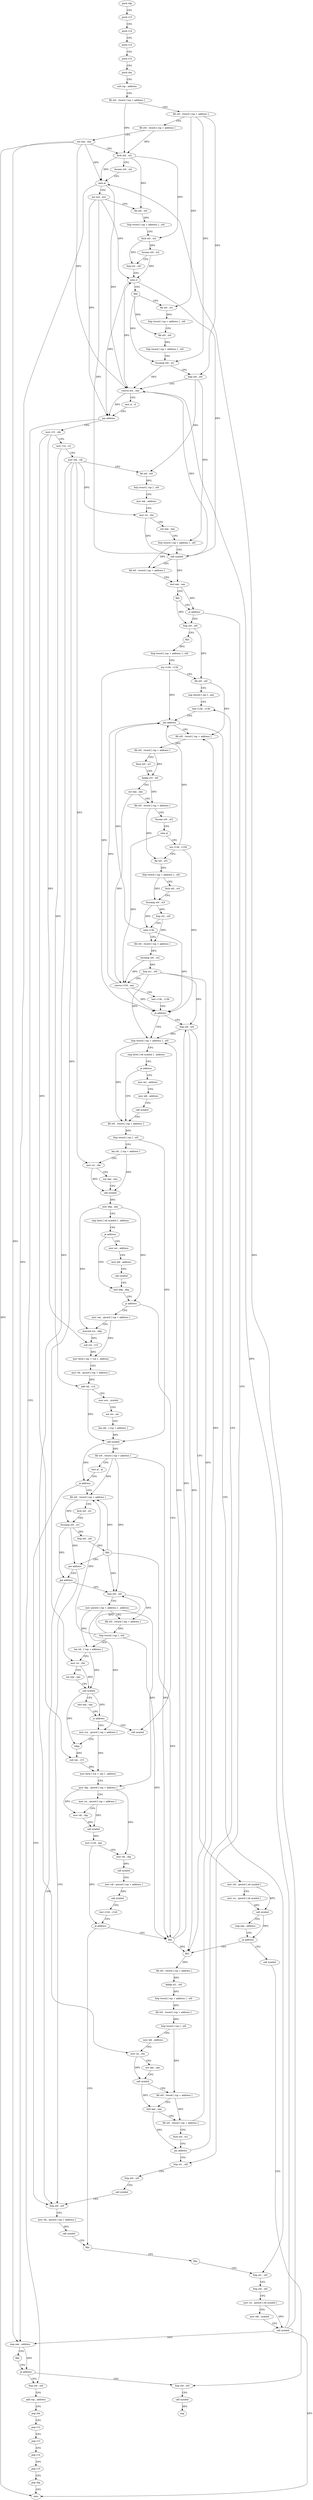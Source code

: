 digraph "func" {
"4205568" [label = "push rbp" ]
"4205569" [label = "push r15" ]
"4205571" [label = "push r14" ]
"4205573" [label = "push r13" ]
"4205575" [label = "push r12" ]
"4205577" [label = "push rbx" ]
"4205578" [label = "sub rsp , address" ]
"4205585" [label = "fld st0 , tword [ rsp + address ]" ]
"4205592" [label = "fld st0 , tword [ rsp + address ]" ]
"4205599" [label = "fld st0 , tword [ rsp + address ]" ]
"4205606" [label = "xor eax , eax" ]
"4205608" [label = "fxch st0 , st2" ]
"4205610" [label = "fucomi st0 , st2" ]
"4205612" [label = "seta al" ]
"4205615" [label = "xor ecx , ecx" ]
"4205617" [label = "fld st0 , st0" ]
"4205619" [label = "fstp tword [ rsp + address ] , st0" ]
"4205623" [label = "fxch st0 , st2" ]
"4205625" [label = "fucomi st0 , st2" ]
"4205627" [label = "fstp st2 , st0" ]
"4205629" [label = "seta cl" ]
"4205632" [label = "fldz" ]
"4205634" [label = "fld st0 , st1" ]
"4205636" [label = "fstp tword [ rsp + address ] , st0" ]
"4205640" [label = "fld st0 , st0" ]
"4205642" [label = "fstp tword [ rsp + address ] , st0" ]
"4205646" [label = "fucomip st0 , st1" ]
"4205648" [label = "fstp st0 , st0" ]
"4205650" [label = "cmova ecx , eax" ]
"4205653" [label = "test cl , cl" ]
"4205655" [label = "jne address" ]
"4206202" [label = "fstp st0 , st0" ]
"4205661" [label = "mov r15 , rdx" ]
"4206204" [label = "add rsp , address" ]
"4206211" [label = "pop rbx" ]
"4206212" [label = "pop r12" ]
"4206214" [label = "pop r13" ]
"4206216" [label = "pop r14" ]
"4206218" [label = "pop r15" ]
"4206220" [label = "pop rbp" ]
"4206221" [label = "retn" ]
"4205664" [label = "mov r14 , rsi" ]
"4205667" [label = "mov rbx , rdi" ]
"4205670" [label = "fld st0 , st0" ]
"4205672" [label = "fstp tword [ rsp ] , st0" ]
"4205675" [label = "mov edi , address" ]
"4205680" [label = "mov rsi , rbx" ]
"4205683" [label = "xor eax , eax" ]
"4205685" [label = "fstp tword [ rsp + address ] , st0" ]
"4205689" [label = "call symbol" ]
"4205694" [label = "fld st0 , tword [ rsp + address ]" ]
"4205698" [label = "test eax , eax" ]
"4205700" [label = "fldz" ]
"4205702" [label = "js address" ]
"4206149" [label = "fstp st1 , st0" ]
"4205708" [label = "fstp st0 , st0" ]
"4206151" [label = "fstp st0 , st0" ]
"4206153" [label = "call symbol" ]
"4206158" [label = "fstp st0 , st0" ]
"4205710" [label = "fld1" ]
"4205712" [label = "fstp tword [ rsp + address ] , st0" ]
"4205716" [label = "xor r13d , r13d" ]
"4205719" [label = "fld st0 , st0" ]
"4205721" [label = "nop dword [ rax ] , eax" ]
"4205728" [label = "test r13b , r13b" ]
"4206232" [label = "fstp st0 , st0" ]
"4206234" [label = "call symbol" ]
"4206239" [label = "nop" ]
"4206174" [label = "fstp st1 , st0" ]
"4206176" [label = "fstp st0 , st0" ]
"4206178" [label = "mov rsi , qword [ rel symbol ]" ]
"4206185" [label = "mov edi , symbol" ]
"4206190" [label = "call symbol" ]
"4206195" [label = "cmp eax , address" ]
"4206198" [label = "fldz" ]
"4206200" [label = "je address" ]
"4205737" [label = "fld st0 , tword [ rsp + address ]" ]
"4205741" [label = "fld st0 , tword [ rsp + address ]" ]
"4205745" [label = "fmul st0 , st1" ]
"4205747" [label = "faddp st3 , st0" ]
"4205749" [label = "xor eax , eax" ]
"4205751" [label = "fld st0 , tword [ rsp + address ]" ]
"4205755" [label = "fucomi st0 , st3" ]
"4205757" [label = "seta al" ]
"4205760" [label = "xor r13d , r13d" ]
"4205763" [label = "fld st0 , st3" ]
"4205765" [label = "fstp tword [ rsp + address ] , st0" ]
"4205769" [label = "fxch st0 , st3" ]
"4205771" [label = "fucomip st0 , st3" ]
"4205773" [label = "fstp st2 , st0" ]
"4205775" [label = "seta r13b" ]
"4205779" [label = "fld st0 , tword [ rsp + address ]" ]
"4205783" [label = "fucomip st0 , st2" ]
"4205785" [label = "fstp st1 , st0" ]
"4205787" [label = "cmova r13d , eax" ]
"4205791" [label = "test r13b , r13b" ]
"4205794" [label = "je address" ]
"4206067" [label = "fstp st0 , st0" ]
"4205800" [label = "fstp tword [ rsp + address ] , st0" ]
"4206069" [label = "mov rdi , qword [ rel symbol ]" ]
"4206076" [label = "mov rsi , qword [ rel symbol ]" ]
"4206083" [label = "call symbol" ]
"4206088" [label = "cmp eax , address" ]
"4206091" [label = "je address" ]
"4206227" [label = "call symbol" ]
"4206097" [label = "fld1" ]
"4205804" [label = "cmp byte [ rel symbol ] , address" ]
"4205811" [label = "je address" ]
"4205828" [label = "fld st0 , tword [ rsp + address ]" ]
"4205813" [label = "mov esi , address" ]
"4206099" [label = "fld st0 , tword [ rsp + address ]" ]
"4206103" [label = "faddp st1 , st0" ]
"4206105" [label = "fstp tword [ rsp + address ] , st0" ]
"4206109" [label = "fld st0 , tword [ rsp + address ]" ]
"4206113" [label = "fstp tword [ rsp ] , st0" ]
"4206116" [label = "mov edi , address" ]
"4206121" [label = "mov rsi , rbx" ]
"4206124" [label = "xor eax , eax" ]
"4206126" [label = "call symbol" ]
"4206131" [label = "fld st0 , tword [ rsp + address ]" ]
"4206135" [label = "test eax , eax" ]
"4206137" [label = "fld st0 , tword [ rsp + address ]" ]
"4206141" [label = "fxch st0 , st1" ]
"4206143" [label = "jns address" ]
"4205832" [label = "fstp tword [ rsp ] , st0" ]
"4205835" [label = "lea rdi , [ rsp + address ]" ]
"4205840" [label = "mov rsi , rbx" ]
"4205843" [label = "xor eax , eax" ]
"4205845" [label = "call symbol" ]
"4205850" [label = "mov ebp , eax" ]
"4205852" [label = "cmp byte [ rel symbol ] , address" ]
"4205859" [label = "je address" ]
"4205876" [label = "test ebp , ebp" ]
"4205861" [label = "mov esi , address" ]
"4205818" [label = "mov edi , address" ]
"4205823" [label = "call symbol" ]
"4205731" [label = "jne address" ]
"4205878" [label = "js address" ]
"4206222" [label = "call symbol" ]
"4205884" [label = "mov rax , qword [ rsp + address ]" ]
"4205866" [label = "mov edi , address" ]
"4205871" [label = "call symbol" ]
"4205889" [label = "movsxd rcx , ebp" ]
"4205892" [label = "sub rcx , r15" ]
"4205895" [label = "mov byte [ rax + rcx ] , address" ]
"4205899" [label = "mov rdi , qword [ rsp + address ]" ]
"4205904" [label = "add rdi , r14" ]
"4205907" [label = "mov ecx , symbol" ]
"4205912" [label = "xor esi , esi" ]
"4205914" [label = "lea rdx , [ rsp + address ]" ]
"4205922" [label = "call symbol" ]
"4205927" [label = "fld st0 , tword [ rsp + address ]" ]
"4205934" [label = "test al , al" ]
"4205936" [label = "je address" ]
"4205942" [label = "fld st0 , tword [ rsp + address ]" ]
"4206160" [label = "mov rdi , qword [ rsp + address ]" ]
"4206165" [label = "call symbol" ]
"4206170" [label = "fldz" ]
"4205946" [label = "fxch st0 , st1" ]
"4205948" [label = "fucomip st0 , st1" ]
"4205950" [label = "fstp st0 , st0" ]
"4205952" [label = "fldz" ]
"4205954" [label = "jne address" ]
"4205960" [label = "jpe address" ]
"4205966" [label = "fstp st0 , st0" ]
"4205968" [label = "mov qword [ rsp + address ] , address" ]
"4205977" [label = "fld st0 , tword [ rsp + address ]" ]
"4205981" [label = "fstp tword [ rsp ] , st0" ]
"4205984" [label = "lea rdi , [ rsp + address ]" ]
"4205989" [label = "mov rsi , rbx" ]
"4205992" [label = "xor eax , eax" ]
"4205994" [label = "call symbol" ]
"4205999" [label = "test eax , eax" ]
"4206001" [label = "js address" ]
"4206007" [label = "mov rcx , qword [ rsp + address ]" ]
"4206012" [label = "cdqe" ]
"4206014" [label = "sub rax , r15" ]
"4206017" [label = "mov byte [ rcx + rax ] , address" ]
"4206021" [label = "mov rbp , qword [ rsp + address ]" ]
"4206026" [label = "mov rsi , qword [ rsp + address ]" ]
"4206031" [label = "mov rdi , rbp" ]
"4206034" [label = "call symbol" ]
"4206039" [label = "mov r12d , eax" ]
"4206042" [label = "mov rdi , rbp" ]
"4206045" [label = "call symbol" ]
"4206050" [label = "mov rdi , qword [ rsp + address ]" ]
"4206055" [label = "call symbol" ]
"4206060" [label = "test r12d , r12d" ]
"4206063" [label = "je address" ]
"4206065" [label = "fldz" ]
"4206172" [label = "fldz" ]
"4205568" -> "4205569" [ label = "CFG" ]
"4205569" -> "4205571" [ label = "CFG" ]
"4205571" -> "4205573" [ label = "CFG" ]
"4205573" -> "4205575" [ label = "CFG" ]
"4205575" -> "4205577" [ label = "CFG" ]
"4205577" -> "4205578" [ label = "CFG" ]
"4205578" -> "4205585" [ label = "CFG" ]
"4205585" -> "4205592" [ label = "CFG" ]
"4205585" -> "4205608" [ label = "DFG" ]
"4205592" -> "4205599" [ label = "CFG" ]
"4205592" -> "4205634" [ label = "DFG" ]
"4205592" -> "4205646" [ label = "DFG" ]
"4205592" -> "4205648" [ label = "DFG" ]
"4205599" -> "4205606" [ label = "CFG" ]
"4205599" -> "4205608" [ label = "DFG" ]
"4205606" -> "4205608" [ label = "CFG" ]
"4205606" -> "4205612" [ label = "DFG" ]
"4205606" -> "4205650" [ label = "DFG" ]
"4205606" -> "4206221" [ label = "DFG" ]
"4205606" -> "4206195" [ label = "DFG" ]
"4205608" -> "4205610" [ label = "CFG" ]
"4205608" -> "4205612" [ label = "DFG" ]
"4205608" -> "4205617" [ label = "DFG" ]
"4205608" -> "4205623" [ label = "DFG" ]
"4205610" -> "4205612" [ label = "CFG" ]
"4205612" -> "4205615" [ label = "CFG" ]
"4205612" -> "4205650" [ label = "DFG" ]
"4205612" -> "4206195" [ label = "DFG" ]
"4205615" -> "4205617" [ label = "CFG" ]
"4205615" -> "4205629" [ label = "DFG" ]
"4205615" -> "4205655" [ label = "DFG" ]
"4205615" -> "4205689" [ label = "DFG" ]
"4205617" -> "4205619" [ label = "DFG" ]
"4205619" -> "4205623" [ label = "CFG" ]
"4205623" -> "4205625" [ label = "DFG" ]
"4205623" -> "4205627" [ label = "DFG" ]
"4205625" -> "4205627" [ label = "CFG" ]
"4205625" -> "4205629" [ label = "DFG" ]
"4205627" -> "4205629" [ label = "CFG" ]
"4205629" -> "4205632" [ label = "CFG" ]
"4205629" -> "4205655" [ label = "DFG" ]
"4205629" -> "4205689" [ label = "DFG" ]
"4205632" -> "4205634" [ label = "CFG" ]
"4205632" -> "4205640" [ label = "DFG" ]
"4205632" -> "4205646" [ label = "DFG" ]
"4205634" -> "4205636" [ label = "DFG" ]
"4205636" -> "4205640" [ label = "CFG" ]
"4205640" -> "4205642" [ label = "DFG" ]
"4205642" -> "4205646" [ label = "CFG" ]
"4205646" -> "4205648" [ label = "CFG" ]
"4205646" -> "4205650" [ label = "DFG" ]
"4205648" -> "4205650" [ label = "CFG" ]
"4205648" -> "4205670" [ label = "DFG" ]
"4205648" -> "4205685" [ label = "DFG" ]
"4205650" -> "4205653" [ label = "CFG" ]
"4205650" -> "4205629" [ label = "DFG" ]
"4205650" -> "4205655" [ label = "DFG" ]
"4205650" -> "4205689" [ label = "DFG" ]
"4205653" -> "4205655" [ label = "CFG" ]
"4205655" -> "4206202" [ label = "CFG" ]
"4205655" -> "4205661" [ label = "CFG" ]
"4206202" -> "4206204" [ label = "CFG" ]
"4205661" -> "4205664" [ label = "CFG" ]
"4205661" -> "4205892" [ label = "DFG" ]
"4205661" -> "4206014" [ label = "DFG" ]
"4206204" -> "4206211" [ label = "CFG" ]
"4206211" -> "4206212" [ label = "CFG" ]
"4206212" -> "4206214" [ label = "CFG" ]
"4206214" -> "4206216" [ label = "CFG" ]
"4206216" -> "4206218" [ label = "CFG" ]
"4206218" -> "4206220" [ label = "CFG" ]
"4206220" -> "4206221" [ label = "CFG" ]
"4205664" -> "4205667" [ label = "CFG" ]
"4205664" -> "4205904" [ label = "DFG" ]
"4205667" -> "4205670" [ label = "CFG" ]
"4205667" -> "4205680" [ label = "DFG" ]
"4205667" -> "4206121" [ label = "DFG" ]
"4205667" -> "4205840" [ label = "DFG" ]
"4205667" -> "4205989" [ label = "DFG" ]
"4205670" -> "4205672" [ label = "DFG" ]
"4205672" -> "4205675" [ label = "CFG" ]
"4205675" -> "4205680" [ label = "CFG" ]
"4205680" -> "4205683" [ label = "CFG" ]
"4205680" -> "4205689" [ label = "DFG" ]
"4205683" -> "4205685" [ label = "CFG" ]
"4205685" -> "4205689" [ label = "CFG" ]
"4205685" -> "4205694" [ label = "DFG" ]
"4205689" -> "4205694" [ label = "CFG" ]
"4205689" -> "4205698" [ label = "DFG" ]
"4205694" -> "4205698" [ label = "CFG" ]
"4205698" -> "4205700" [ label = "CFG" ]
"4205698" -> "4205702" [ label = "DFG" ]
"4205700" -> "4205702" [ label = "CFG" ]
"4205700" -> "4205708" [ label = "DFG" ]
"4205702" -> "4206149" [ label = "CFG" ]
"4205702" -> "4205708" [ label = "CFG" ]
"4206149" -> "4206151" [ label = "CFG" ]
"4205708" -> "4205710" [ label = "CFG" ]
"4205708" -> "4205719" [ label = "DFG" ]
"4206151" -> "4206153" [ label = "CFG" ]
"4206153" -> "4206158" [ label = "CFG" ]
"4206158" -> "4206160" [ label = "CFG" ]
"4205710" -> "4205712" [ label = "DFG" ]
"4205712" -> "4205716" [ label = "CFG" ]
"4205716" -> "4205719" [ label = "CFG" ]
"4205716" -> "4205731" [ label = "DFG" ]
"4205716" -> "4205794" [ label = "DFG" ]
"4205719" -> "4205721" [ label = "CFG" ]
"4205719" -> "4205737" [ label = "DFG" ]
"4205721" -> "4205728" [ label = "CFG" ]
"4205728" -> "4205731" [ label = "CFG" ]
"4206232" -> "4206234" [ label = "CFG" ]
"4206234" -> "4206239" [ label = "DFG" ]
"4206174" -> "4206176" [ label = "CFG" ]
"4206176" -> "4206178" [ label = "CFG" ]
"4206178" -> "4206185" [ label = "CFG" ]
"4206178" -> "4206190" [ label = "DFG" ]
"4206185" -> "4206190" [ label = "CFG" ]
"4206190" -> "4206195" [ label = "DFG" ]
"4206190" -> "4205650" [ label = "DFG" ]
"4206190" -> "4205612" [ label = "DFG" ]
"4206190" -> "4206221" [ label = "DFG" ]
"4206195" -> "4206198" [ label = "CFG" ]
"4206195" -> "4206200" [ label = "DFG" ]
"4206198" -> "4206200" [ label = "CFG" ]
"4206200" -> "4206232" [ label = "CFG" ]
"4206200" -> "4206202" [ label = "CFG" ]
"4205737" -> "4205741" [ label = "DFG" ]
"4205741" -> "4205745" [ label = "CFG" ]
"4205741" -> "4205747" [ label = "DFG" ]
"4205745" -> "4205747" [ label = "CFG" ]
"4205747" -> "4205749" [ label = "CFG" ]
"4205747" -> "4205751" [ label = "DFG" ]
"4205749" -> "4205751" [ label = "CFG" ]
"4205749" -> "4205787" [ label = "DFG" ]
"4205751" -> "4205755" [ label = "CFG" ]
"4205751" -> "4205763" [ label = "DFG" ]
"4205755" -> "4205757" [ label = "CFG" ]
"4205757" -> "4205760" [ label = "CFG" ]
"4205757" -> "4205787" [ label = "DFG" ]
"4205760" -> "4205763" [ label = "CFG" ]
"4205760" -> "4205731" [ label = "DFG" ]
"4205760" -> "4205794" [ label = "DFG" ]
"4205763" -> "4205765" [ label = "DFG" ]
"4205765" -> "4205769" [ label = "CFG" ]
"4205765" -> "4205771" [ label = "DFG" ]
"4205769" -> "4205771" [ label = "CFG" ]
"4205771" -> "4205773" [ label = "DFG" ]
"4205771" -> "4205775" [ label = "DFG" ]
"4205773" -> "4205775" [ label = "CFG" ]
"4205773" -> "4205779" [ label = "DFG" ]
"4205775" -> "4205779" [ label = "CFG" ]
"4205775" -> "4205731" [ label = "DFG" ]
"4205775" -> "4205794" [ label = "DFG" ]
"4205779" -> "4205783" [ label = "DFG" ]
"4205783" -> "4205785" [ label = "DFG" ]
"4205783" -> "4205787" [ label = "DFG" ]
"4205785" -> "4205787" [ label = "CFG" ]
"4205785" -> "4206067" [ label = "DFG" ]
"4205785" -> "4205800" [ label = "DFG" ]
"4205785" -> "4206097" [ label = "DFG" ]
"4205787" -> "4205791" [ label = "CFG" ]
"4205787" -> "4205731" [ label = "DFG" ]
"4205787" -> "4205794" [ label = "DFG" ]
"4205791" -> "4205794" [ label = "CFG" ]
"4205794" -> "4206067" [ label = "CFG" ]
"4205794" -> "4205800" [ label = "CFG" ]
"4206067" -> "4206069" [ label = "CFG" ]
"4206067" -> "4205800" [ label = "DFG" ]
"4206067" -> "4206097" [ label = "DFG" ]
"4205800" -> "4205804" [ label = "CFG" ]
"4205800" -> "4205828" [ label = "DFG" ]
"4206069" -> "4206076" [ label = "CFG" ]
"4206069" -> "4206083" [ label = "DFG" ]
"4206076" -> "4206083" [ label = "DFG" ]
"4206083" -> "4206088" [ label = "CFG" ]
"4206083" -> "4206091" [ label = "DFG" ]
"4206088" -> "4206091" [ label = "CFG" ]
"4206091" -> "4206227" [ label = "CFG" ]
"4206091" -> "4206097" [ label = "CFG" ]
"4206227" -> "4206232" [ label = "CFG" ]
"4206097" -> "4206099" [ label = "DFG" ]
"4205804" -> "4205811" [ label = "CFG" ]
"4205811" -> "4205828" [ label = "CFG" ]
"4205811" -> "4205813" [ label = "CFG" ]
"4205828" -> "4205832" [ label = "DFG" ]
"4205813" -> "4205818" [ label = "CFG" ]
"4206099" -> "4206103" [ label = "DFG" ]
"4206103" -> "4206105" [ label = "DFG" ]
"4206105" -> "4206109" [ label = "DFG" ]
"4206109" -> "4206113" [ label = "DFG" ]
"4206113" -> "4206116" [ label = "CFG" ]
"4206113" -> "4206131" [ label = "DFG" ]
"4206116" -> "4206121" [ label = "CFG" ]
"4206121" -> "4206124" [ label = "CFG" ]
"4206121" -> "4206126" [ label = "DFG" ]
"4206124" -> "4206126" [ label = "CFG" ]
"4206126" -> "4206131" [ label = "CFG" ]
"4206126" -> "4206135" [ label = "DFG" ]
"4206131" -> "4206135" [ label = "CFG" ]
"4206131" -> "4206137" [ label = "DFG" ]
"4206135" -> "4206137" [ label = "CFG" ]
"4206135" -> "4206143" [ label = "DFG" ]
"4206137" -> "4206141" [ label = "CFG" ]
"4206137" -> "4205737" [ label = "DFG" ]
"4206141" -> "4206143" [ label = "CFG" ]
"4206143" -> "4205728" [ label = "CFG" ]
"4206143" -> "4206149" [ label = "CFG" ]
"4205832" -> "4205835" [ label = "CFG" ]
"4205832" -> "4205922" [ label = "DFG" ]
"4205835" -> "4205840" [ label = "CFG" ]
"4205835" -> "4205845" [ label = "DFG" ]
"4205840" -> "4205843" [ label = "CFG" ]
"4205840" -> "4205845" [ label = "DFG" ]
"4205843" -> "4205845" [ label = "CFG" ]
"4205845" -> "4205850" [ label = "DFG" ]
"4205850" -> "4205852" [ label = "CFG" ]
"4205850" -> "4205878" [ label = "DFG" ]
"4205850" -> "4205889" [ label = "DFG" ]
"4205852" -> "4205859" [ label = "CFG" ]
"4205859" -> "4205876" [ label = "CFG" ]
"4205859" -> "4205861" [ label = "CFG" ]
"4205876" -> "4205878" [ label = "CFG" ]
"4205861" -> "4205866" [ label = "CFG" ]
"4205818" -> "4205823" [ label = "CFG" ]
"4205823" -> "4205828" [ label = "CFG" ]
"4205731" -> "4206174" [ label = "CFG" ]
"4205731" -> "4205737" [ label = "CFG" ]
"4205878" -> "4206222" [ label = "CFG" ]
"4205878" -> "4205884" [ label = "CFG" ]
"4205884" -> "4205889" [ label = "CFG" ]
"4205884" -> "4205895" [ label = "DFG" ]
"4205866" -> "4205871" [ label = "CFG" ]
"4205871" -> "4205876" [ label = "CFG" ]
"4205889" -> "4205892" [ label = "DFG" ]
"4205892" -> "4205895" [ label = "DFG" ]
"4205895" -> "4205899" [ label = "CFG" ]
"4205899" -> "4205904" [ label = "DFG" ]
"4205904" -> "4205907" [ label = "CFG" ]
"4205904" -> "4205922" [ label = "DFG" ]
"4205907" -> "4205912" [ label = "CFG" ]
"4205912" -> "4205914" [ label = "CFG" ]
"4205914" -> "4205922" [ label = "DFG" ]
"4205922" -> "4205927" [ label = "DFG" ]
"4205922" -> "4205936" [ label = "DFG" ]
"4205927" -> "4205934" [ label = "CFG" ]
"4205927" -> "4205942" [ label = "DFG" ]
"4205927" -> "4205966" [ label = "DFG" ]
"4205927" -> "4206065" [ label = "DFG" ]
"4205934" -> "4205936" [ label = "CFG" ]
"4205936" -> "4206158" [ label = "CFG" ]
"4205936" -> "4205942" [ label = "CFG" ]
"4205942" -> "4205946" [ label = "CFG" ]
"4205942" -> "4205948" [ label = "DFG" ]
"4206160" -> "4206165" [ label = "DFG" ]
"4206165" -> "4206170" [ label = "CFG" ]
"4206170" -> "4206172" [ label = "CFG" ]
"4205946" -> "4205948" [ label = "CFG" ]
"4205948" -> "4205950" [ label = "DFG" ]
"4205948" -> "4205954" [ label = "DFG" ]
"4205948" -> "4205960" [ label = "DFG" ]
"4205950" -> "4205952" [ label = "DFG" ]
"4205952" -> "4205954" [ label = "CFG" ]
"4205952" -> "4205942" [ label = "DFG" ]
"4205952" -> "4205966" [ label = "DFG" ]
"4205952" -> "4206065" [ label = "DFG" ]
"4205954" -> "4206158" [ label = "CFG" ]
"4205954" -> "4205960" [ label = "CFG" ]
"4205960" -> "4206158" [ label = "CFG" ]
"4205960" -> "4205966" [ label = "CFG" ]
"4205966" -> "4205968" [ label = "CFG" ]
"4205966" -> "4205977" [ label = "DFG" ]
"4205968" -> "4205977" [ label = "CFG" ]
"4205968" -> "4206007" [ label = "DFG" ]
"4205968" -> "4206021" [ label = "DFG" ]
"4205968" -> "4205984" [ label = "DFG" ]
"4205977" -> "4205981" [ label = "DFG" ]
"4205981" -> "4205984" [ label = "CFG" ]
"4205981" -> "4205942" [ label = "DFG" ]
"4205981" -> "4205966" [ label = "DFG" ]
"4205981" -> "4206065" [ label = "DFG" ]
"4205984" -> "4205989" [ label = "CFG" ]
"4205984" -> "4205994" [ label = "DFG" ]
"4205989" -> "4205992" [ label = "CFG" ]
"4205989" -> "4205994" [ label = "DFG" ]
"4205992" -> "4205994" [ label = "CFG" ]
"4205994" -> "4205999" [ label = "CFG" ]
"4205994" -> "4206001" [ label = "DFG" ]
"4205994" -> "4206012" [ label = "DFG" ]
"4205999" -> "4206001" [ label = "CFG" ]
"4206001" -> "4206222" [ label = "CFG" ]
"4206001" -> "4206007" [ label = "CFG" ]
"4206007" -> "4206012" [ label = "CFG" ]
"4206007" -> "4206017" [ label = "DFG" ]
"4206012" -> "4206014" [ label = "DFG" ]
"4206014" -> "4206017" [ label = "DFG" ]
"4206017" -> "4206021" [ label = "CFG" ]
"4206021" -> "4206026" [ label = "CFG" ]
"4206021" -> "4206031" [ label = "DFG" ]
"4206021" -> "4206042" [ label = "DFG" ]
"4206026" -> "4206031" [ label = "CFG" ]
"4206026" -> "4206034" [ label = "DFG" ]
"4206031" -> "4206034" [ label = "DFG" ]
"4206034" -> "4206039" [ label = "DFG" ]
"4206039" -> "4206042" [ label = "CFG" ]
"4206039" -> "4206063" [ label = "DFG" ]
"4206042" -> "4206045" [ label = "DFG" ]
"4206045" -> "4206050" [ label = "CFG" ]
"4206050" -> "4206055" [ label = "DFG" ]
"4206055" -> "4206060" [ label = "CFG" ]
"4206060" -> "4206063" [ label = "CFG" ]
"4206063" -> "4206170" [ label = "CFG" ]
"4206063" -> "4206065" [ label = "CFG" ]
"4206065" -> "4206067" [ label = "DFG" ]
"4206065" -> "4205800" [ label = "DFG" ]
"4206065" -> "4206097" [ label = "DFG" ]
"4206172" -> "4206174" [ label = "CFG" ]
}
